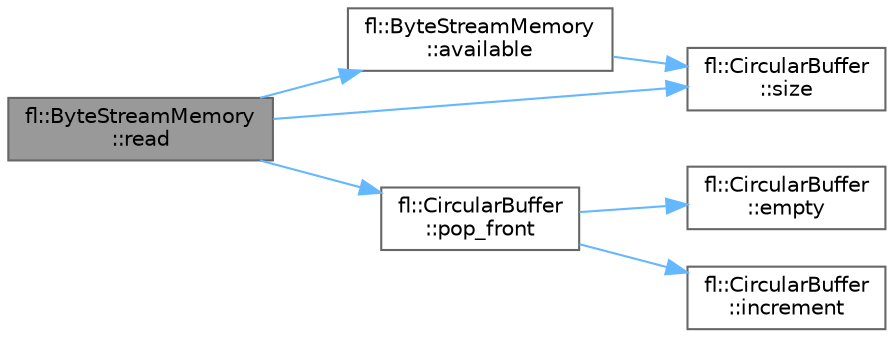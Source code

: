 digraph "fl::ByteStreamMemory::read"
{
 // LATEX_PDF_SIZE
  bgcolor="transparent";
  edge [fontname=Helvetica,fontsize=10,labelfontname=Helvetica,labelfontsize=10];
  node [fontname=Helvetica,fontsize=10,shape=box,height=0.2,width=0.4];
  rankdir="LR";
  Node1 [id="Node000001",label="fl::ByteStreamMemory\l::read",height=0.2,width=0.4,color="gray40", fillcolor="grey60", style="filled", fontcolor="black",tooltip=" "];
  Node1 -> Node2 [id="edge1_Node000001_Node000002",color="steelblue1",style="solid",tooltip=" "];
  Node2 [id="Node000002",label="fl::ByteStreamMemory\l::available",height=0.2,width=0.4,color="grey40", fillcolor="white", style="filled",URL="$d1/dc0/classfl_1_1_byte_stream_memory.html#ae8972072cdcad2c287e25c2776c2eb5a",tooltip=" "];
  Node2 -> Node3 [id="edge2_Node000002_Node000003",color="steelblue1",style="solid",tooltip=" "];
  Node3 [id="Node000003",label="fl::CircularBuffer\l::size",height=0.2,width=0.4,color="grey40", fillcolor="white", style="filled",URL="$d2/d4f/classfl_1_1_circular_buffer.html#ab96bc31a3fce1bb648ca702ddbed96b2",tooltip=" "];
  Node1 -> Node4 [id="edge3_Node000001_Node000004",color="steelblue1",style="solid",tooltip=" "];
  Node4 [id="Node000004",label="fl::CircularBuffer\l::pop_front",height=0.2,width=0.4,color="grey40", fillcolor="white", style="filled",URL="$d2/d4f/classfl_1_1_circular_buffer.html#a38d9bc90fee7220eee20131d2b875f72",tooltip=" "];
  Node4 -> Node5 [id="edge4_Node000004_Node000005",color="steelblue1",style="solid",tooltip=" "];
  Node5 [id="Node000005",label="fl::CircularBuffer\l::empty",height=0.2,width=0.4,color="grey40", fillcolor="white", style="filled",URL="$d2/d4f/classfl_1_1_circular_buffer.html#a9ecd3d7e10cd008ab7f712bf6030e27e",tooltip=" "];
  Node4 -> Node6 [id="edge5_Node000004_Node000006",color="steelblue1",style="solid",tooltip=" "];
  Node6 [id="Node000006",label="fl::CircularBuffer\l::increment",height=0.2,width=0.4,color="grey40", fillcolor="white", style="filled",URL="$d2/d4f/classfl_1_1_circular_buffer.html#af384b522248f5ed355b3f72aafe3249a",tooltip=" "];
  Node1 -> Node3 [id="edge6_Node000001_Node000003",color="steelblue1",style="solid",tooltip=" "];
}

